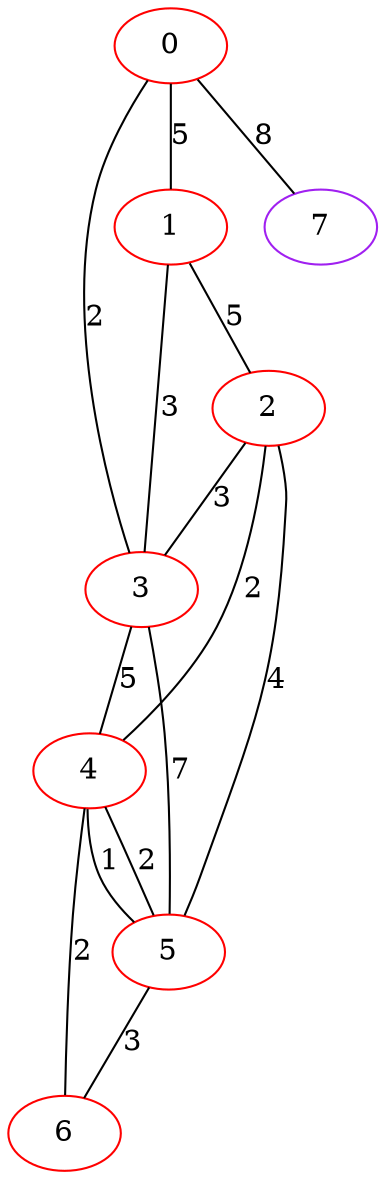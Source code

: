 graph "" {
0 [color=red, weight=1];
1 [color=red, weight=1];
2 [color=red, weight=1];
3 [color=red, weight=1];
4 [color=red, weight=1];
5 [color=red, weight=1];
6 [color=red, weight=1];
7 [color=purple, weight=4];
0 -- 1  [key=0, label=5];
0 -- 3  [key=0, label=2];
0 -- 7  [key=0, label=8];
1 -- 2  [key=0, label=5];
1 -- 3  [key=0, label=3];
2 -- 3  [key=0, label=3];
2 -- 4  [key=0, label=2];
2 -- 5  [key=0, label=4];
3 -- 4  [key=0, label=5];
3 -- 5  [key=0, label=7];
4 -- 5  [key=0, label=2];
4 -- 5  [key=1, label=1];
4 -- 6  [key=0, label=2];
5 -- 6  [key=0, label=3];
}
